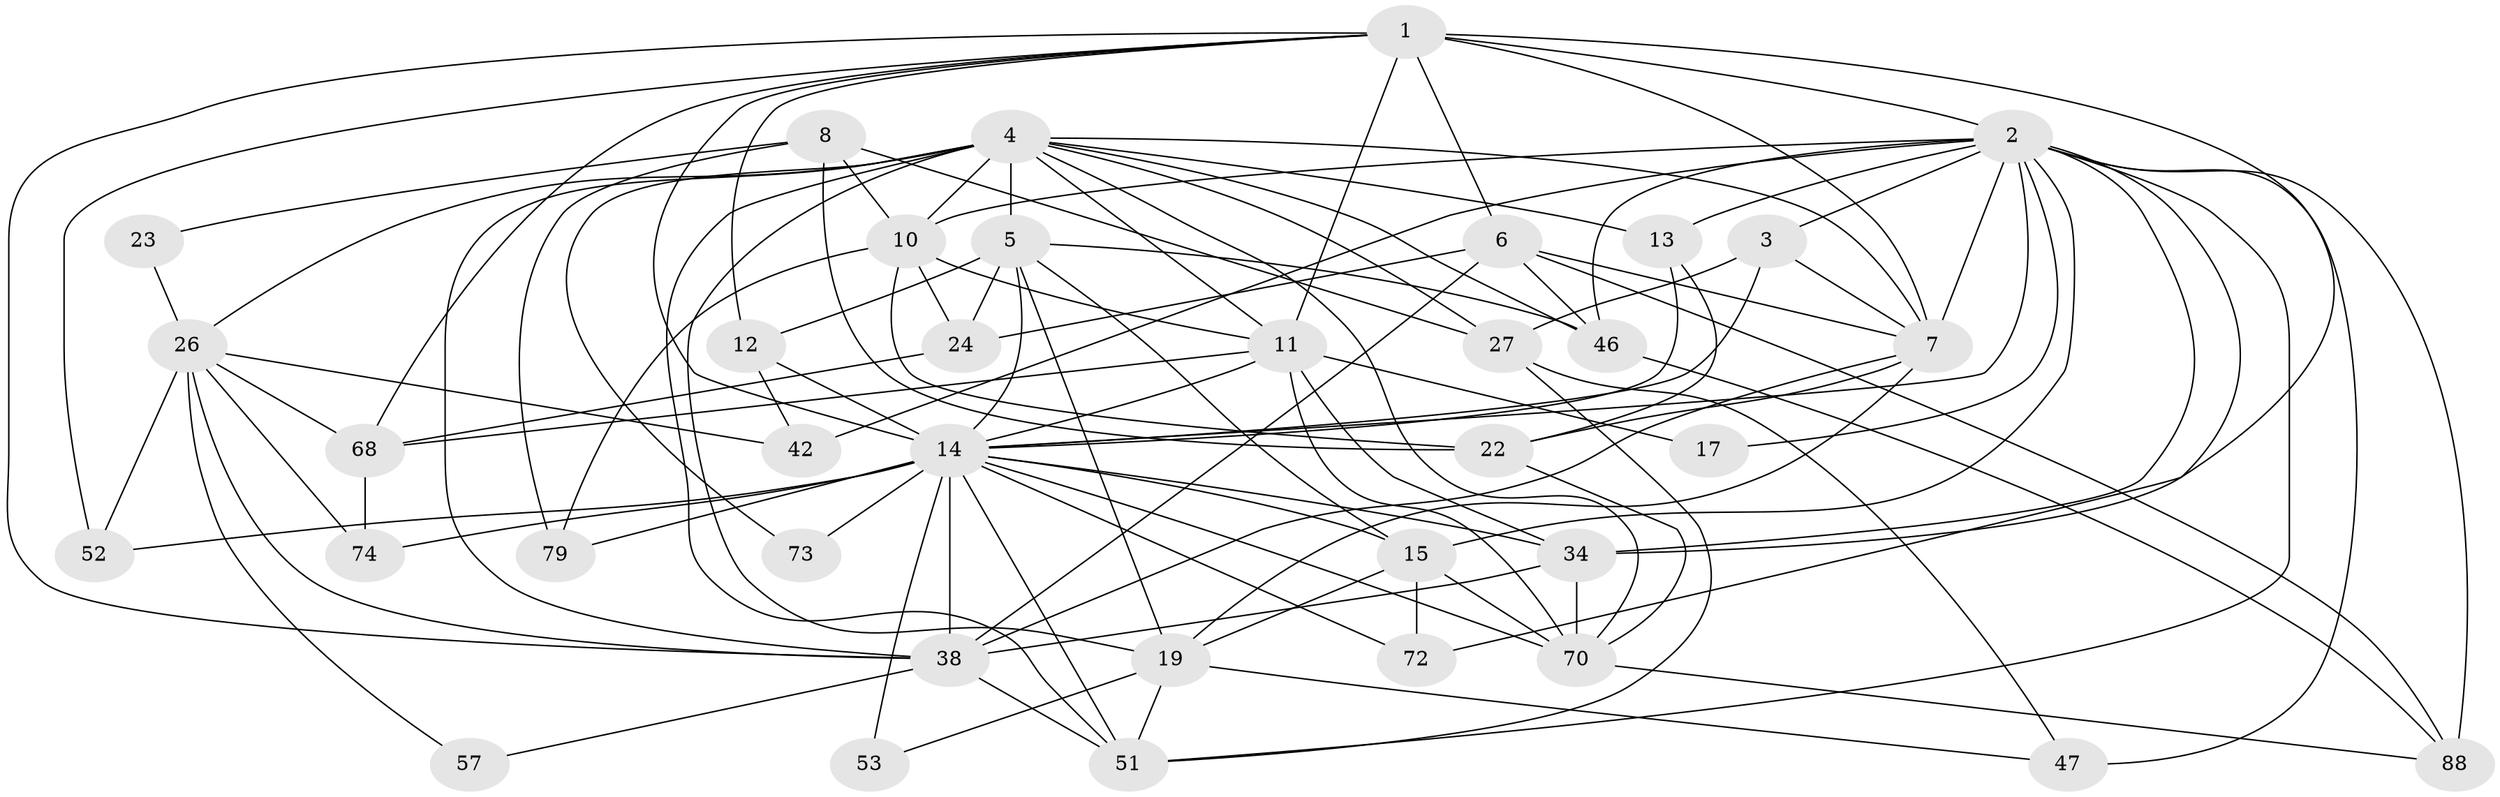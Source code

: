 // original degree distribution, {6: 0.11827956989247312, 8: 0.021505376344086023, 3: 0.25806451612903225, 2: 0.16129032258064516, 4: 0.26881720430107525, 5: 0.13978494623655913, 7: 0.021505376344086023, 9: 0.010752688172043012}
// Generated by graph-tools (version 1.1) at 2025/18/03/04/25 18:18:34]
// undirected, 37 vertices, 107 edges
graph export_dot {
graph [start="1"]
  node [color=gray90,style=filled];
  1 [super="+45+20"];
  2 [super="+86+31"];
  3 [super="+71"];
  4 [super="+35+9+41+82"];
  5 [super="+65+80"];
  6 [super="+25"];
  7 [super="+90+16"];
  8;
  10 [super="+63+21"];
  11 [super="+39+40"];
  12 [super="+50"];
  13 [super="+49"];
  14 [super="+44+87+28"];
  15 [super="+48+67"];
  17;
  19 [super="+33+81"];
  22 [super="+78"];
  23;
  24 [super="+55+29"];
  26 [super="+61+37"];
  27 [super="+60"];
  34 [super="+43"];
  38 [super="+54"];
  42;
  46 [super="+85"];
  47;
  51;
  52;
  53;
  57;
  68 [super="+75"];
  70 [super="+83"];
  72;
  73;
  74;
  79;
  88;
  1 -- 14 [weight=2];
  1 -- 7;
  1 -- 68;
  1 -- 34 [weight=3];
  1 -- 2 [weight=3];
  1 -- 6;
  1 -- 38;
  1 -- 11 [weight=2];
  1 -- 12;
  1 -- 52;
  2 -- 13;
  2 -- 42;
  2 -- 72;
  2 -- 10;
  2 -- 17;
  2 -- 7;
  2 -- 46;
  2 -- 14 [weight=2];
  2 -- 34 [weight=2];
  2 -- 3;
  2 -- 15;
  2 -- 47;
  2 -- 51;
  2 -- 88;
  3 -- 27;
  3 -- 7;
  3 -- 14;
  4 -- 51;
  4 -- 73;
  4 -- 19;
  4 -- 5;
  4 -- 38 [weight=3];
  4 -- 27;
  4 -- 46 [weight=2];
  4 -- 7 [weight=2];
  4 -- 70;
  4 -- 13;
  4 -- 10;
  4 -- 11;
  4 -- 26;
  5 -- 14;
  5 -- 15;
  5 -- 19;
  5 -- 24 [weight=2];
  5 -- 12 [weight=2];
  5 -- 46;
  6 -- 24;
  6 -- 88;
  6 -- 46;
  6 -- 7;
  6 -- 38;
  7 -- 19;
  7 -- 38 [weight=2];
  7 -- 22;
  8 -- 79;
  8 -- 22;
  8 -- 23;
  8 -- 27;
  8 -- 10;
  10 -- 22;
  10 -- 79;
  10 -- 24;
  10 -- 11;
  11 -- 17;
  11 -- 70;
  11 -- 14;
  11 -- 68;
  11 -- 34;
  12 -- 42;
  12 -- 14;
  13 -- 14;
  13 -- 22;
  14 -- 70;
  14 -- 73;
  14 -- 51;
  14 -- 15;
  14 -- 53 [weight=2];
  14 -- 72;
  14 -- 74;
  14 -- 79;
  14 -- 52;
  14 -- 34;
  14 -- 38 [weight=3];
  15 -- 72;
  15 -- 19;
  15 -- 70;
  19 -- 51;
  19 -- 53;
  19 -- 47;
  22 -- 70;
  23 -- 26;
  24 -- 68 [weight=2];
  26 -- 52;
  26 -- 57;
  26 -- 42;
  26 -- 68;
  26 -- 74;
  26 -- 38 [weight=2];
  27 -- 51;
  27 -- 47;
  34 -- 70;
  34 -- 38;
  38 -- 57;
  38 -- 51;
  46 -- 88;
  68 -- 74;
  70 -- 88;
}
